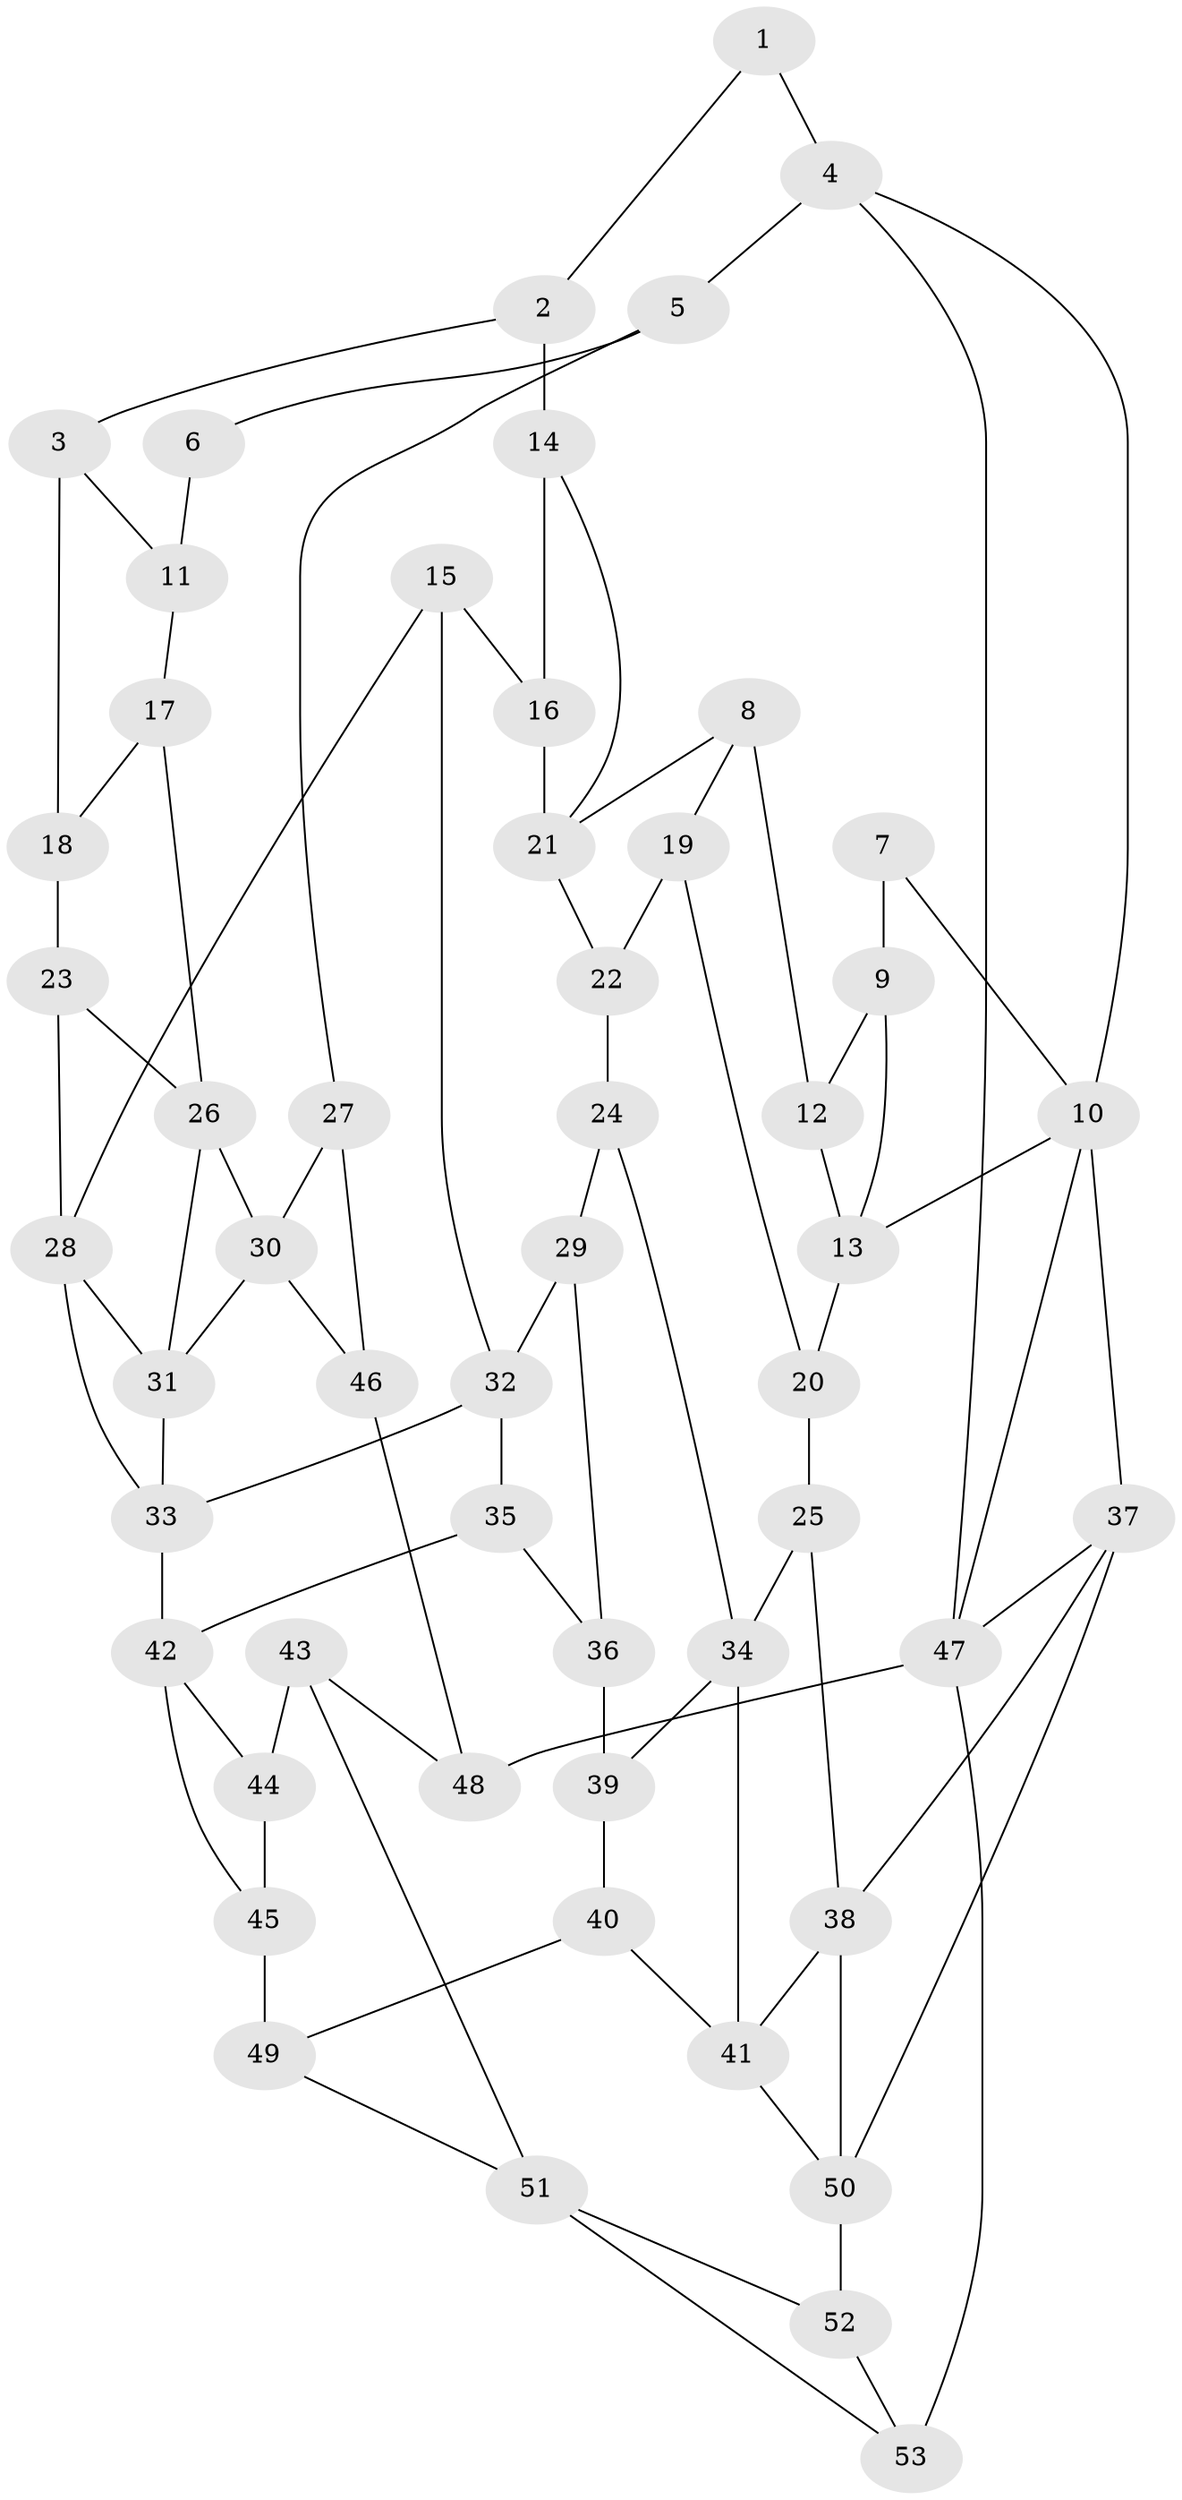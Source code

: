 // original degree distribution, {4: 0.26136363636363635, 5: 0.4772727272727273, 3: 0.022727272727272728, 6: 0.23863636363636365}
// Generated by graph-tools (version 1.1) at 2025/38/03/04/25 23:38:35]
// undirected, 53 vertices, 88 edges
graph export_dot {
  node [color=gray90,style=filled];
  1;
  2;
  3;
  4;
  5;
  6;
  7;
  8;
  9;
  10;
  11;
  12;
  13;
  14;
  15;
  16;
  17;
  18;
  19;
  20;
  21;
  22;
  23;
  24;
  25;
  26;
  27;
  28;
  29;
  30;
  31;
  32;
  33;
  34;
  35;
  36;
  37;
  38;
  39;
  40;
  41;
  42;
  43;
  44;
  45;
  46;
  47;
  48;
  49;
  50;
  51;
  52;
  53;
  1 -- 2 [weight=1.0];
  1 -- 4 [weight=1.0];
  2 -- 3 [weight=1.0];
  2 -- 14 [weight=2.0];
  3 -- 11 [weight=1.0];
  3 -- 18 [weight=1.0];
  4 -- 5 [weight=1.0];
  4 -- 10 [weight=1.0];
  4 -- 47 [weight=1.0];
  5 -- 6 [weight=1.0];
  5 -- 27 [weight=1.0];
  6 -- 11 [weight=2.0];
  7 -- 9 [weight=1.0];
  7 -- 10 [weight=1.0];
  8 -- 12 [weight=1.0];
  8 -- 19 [weight=1.0];
  8 -- 21 [weight=1.0];
  9 -- 12 [weight=2.0];
  9 -- 13 [weight=1.0];
  10 -- 13 [weight=1.0];
  10 -- 37 [weight=1.0];
  10 -- 47 [weight=1.0];
  11 -- 17 [weight=1.0];
  12 -- 13 [weight=1.0];
  13 -- 20 [weight=1.0];
  14 -- 16 [weight=1.0];
  14 -- 21 [weight=1.0];
  15 -- 16 [weight=1.0];
  15 -- 28 [weight=1.0];
  15 -- 32 [weight=1.0];
  16 -- 21 [weight=1.0];
  17 -- 18 [weight=1.0];
  17 -- 26 [weight=1.0];
  18 -- 23 [weight=2.0];
  19 -- 20 [weight=1.0];
  19 -- 22 [weight=2.0];
  20 -- 25 [weight=1.0];
  21 -- 22 [weight=1.0];
  22 -- 24 [weight=1.0];
  23 -- 26 [weight=1.0];
  23 -- 28 [weight=1.0];
  24 -- 29 [weight=1.0];
  24 -- 34 [weight=1.0];
  25 -- 34 [weight=1.0];
  25 -- 38 [weight=1.0];
  26 -- 30 [weight=1.0];
  26 -- 31 [weight=1.0];
  27 -- 30 [weight=1.0];
  27 -- 46 [weight=1.0];
  28 -- 31 [weight=1.0];
  28 -- 33 [weight=1.0];
  29 -- 32 [weight=1.0];
  29 -- 36 [weight=1.0];
  30 -- 31 [weight=1.0];
  30 -- 46 [weight=1.0];
  31 -- 33 [weight=1.0];
  32 -- 33 [weight=1.0];
  32 -- 35 [weight=1.0];
  33 -- 42 [weight=1.0];
  34 -- 39 [weight=1.0];
  34 -- 41 [weight=1.0];
  35 -- 36 [weight=1.0];
  35 -- 42 [weight=1.0];
  36 -- 39 [weight=2.0];
  37 -- 38 [weight=1.0];
  37 -- 47 [weight=1.0];
  37 -- 50 [weight=1.0];
  38 -- 41 [weight=1.0];
  38 -- 50 [weight=1.0];
  39 -- 40 [weight=1.0];
  40 -- 41 [weight=1.0];
  40 -- 49 [weight=1.0];
  41 -- 50 [weight=1.0];
  42 -- 44 [weight=1.0];
  42 -- 45 [weight=1.0];
  43 -- 44 [weight=1.0];
  43 -- 48 [weight=1.0];
  43 -- 51 [weight=1.0];
  44 -- 45 [weight=1.0];
  45 -- 49 [weight=2.0];
  46 -- 48 [weight=2.0];
  47 -- 48 [weight=1.0];
  47 -- 53 [weight=2.0];
  49 -- 51 [weight=1.0];
  50 -- 52 [weight=1.0];
  51 -- 52 [weight=1.0];
  51 -- 53 [weight=1.0];
  52 -- 53 [weight=1.0];
}
